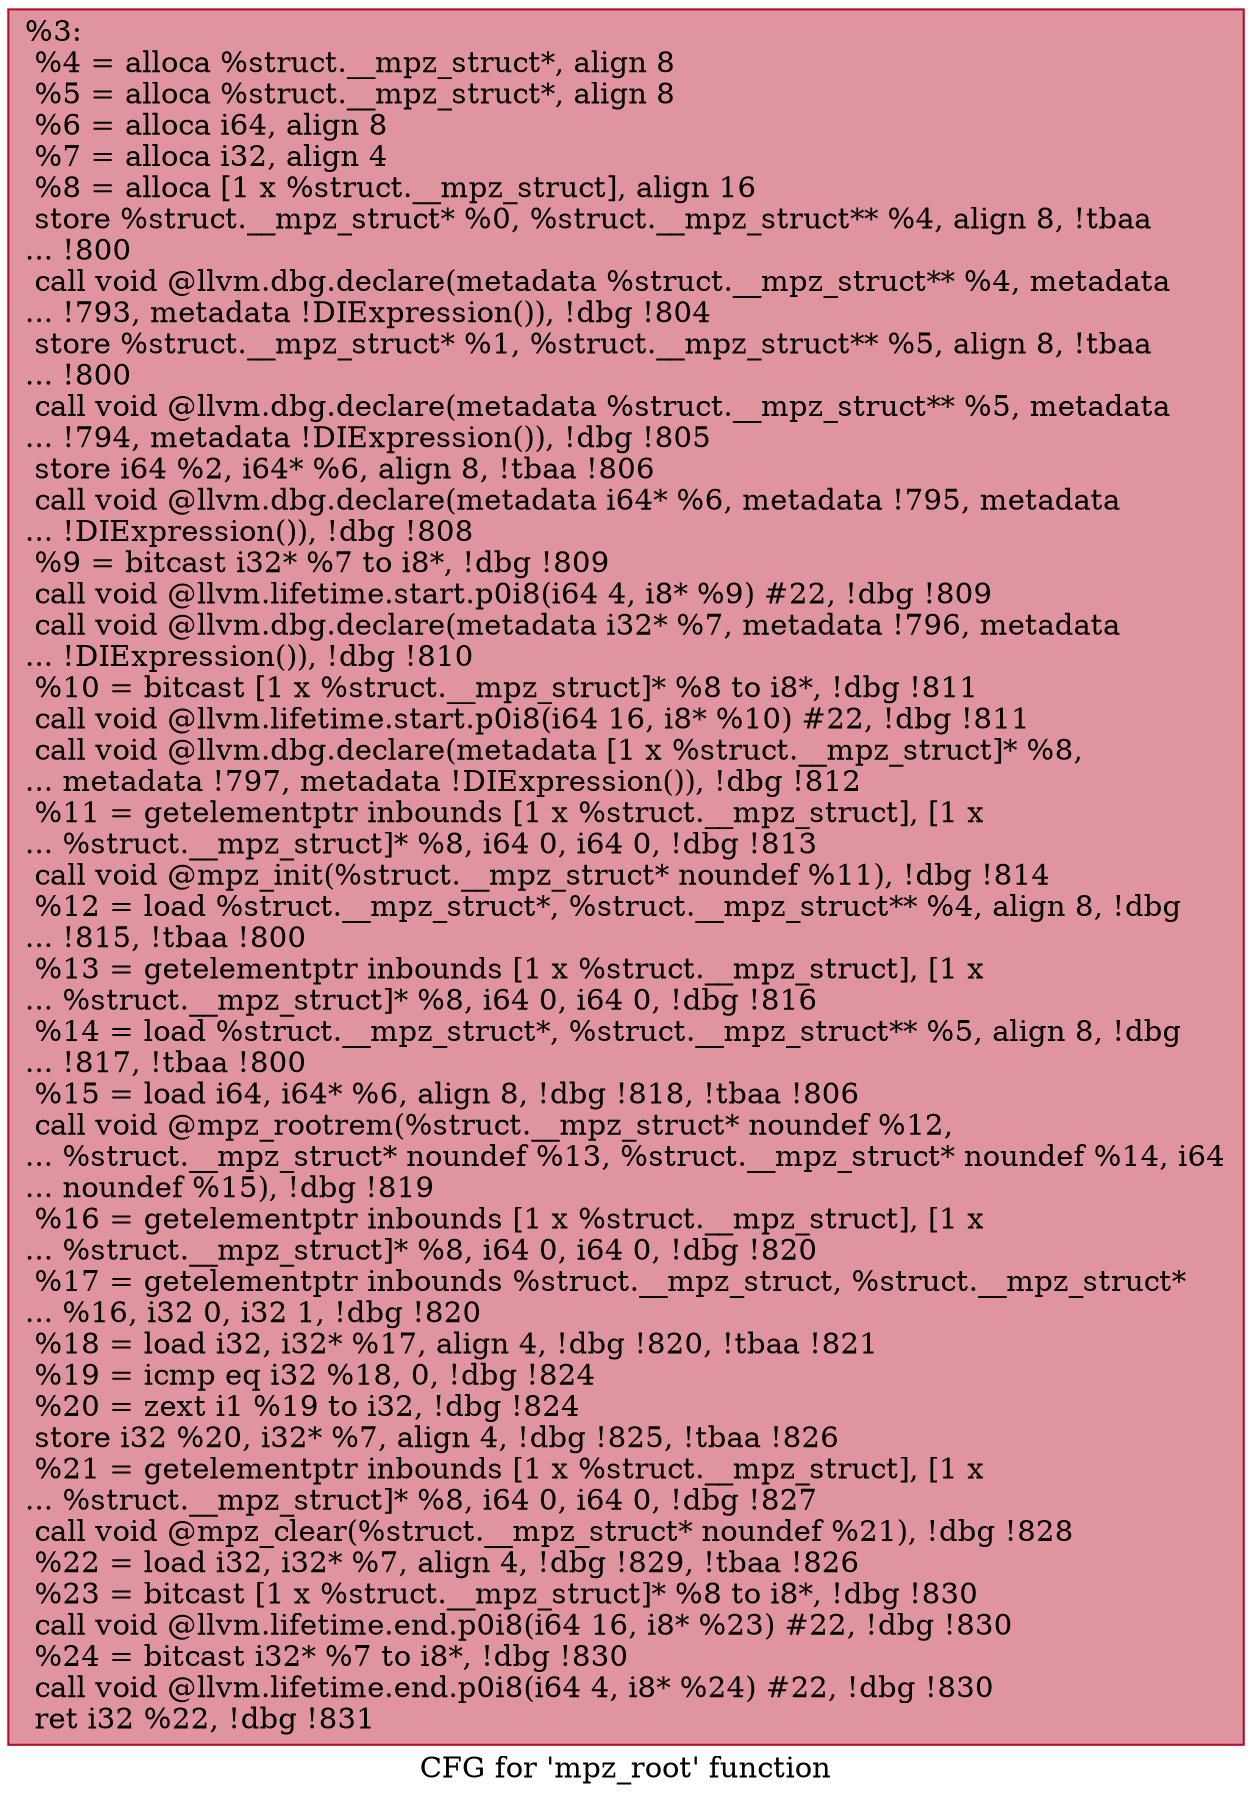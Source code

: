 digraph "CFG for 'mpz_root' function" {
	label="CFG for 'mpz_root' function";

	Node0x2818d00 [shape=record,color="#b70d28ff", style=filled, fillcolor="#b70d2870",label="{%3:\l  %4 = alloca %struct.__mpz_struct*, align 8\l  %5 = alloca %struct.__mpz_struct*, align 8\l  %6 = alloca i64, align 8\l  %7 = alloca i32, align 4\l  %8 = alloca [1 x %struct.__mpz_struct], align 16\l  store %struct.__mpz_struct* %0, %struct.__mpz_struct** %4, align 8, !tbaa\l... !800\l  call void @llvm.dbg.declare(metadata %struct.__mpz_struct** %4, metadata\l... !793, metadata !DIExpression()), !dbg !804\l  store %struct.__mpz_struct* %1, %struct.__mpz_struct** %5, align 8, !tbaa\l... !800\l  call void @llvm.dbg.declare(metadata %struct.__mpz_struct** %5, metadata\l... !794, metadata !DIExpression()), !dbg !805\l  store i64 %2, i64* %6, align 8, !tbaa !806\l  call void @llvm.dbg.declare(metadata i64* %6, metadata !795, metadata\l... !DIExpression()), !dbg !808\l  %9 = bitcast i32* %7 to i8*, !dbg !809\l  call void @llvm.lifetime.start.p0i8(i64 4, i8* %9) #22, !dbg !809\l  call void @llvm.dbg.declare(metadata i32* %7, metadata !796, metadata\l... !DIExpression()), !dbg !810\l  %10 = bitcast [1 x %struct.__mpz_struct]* %8 to i8*, !dbg !811\l  call void @llvm.lifetime.start.p0i8(i64 16, i8* %10) #22, !dbg !811\l  call void @llvm.dbg.declare(metadata [1 x %struct.__mpz_struct]* %8,\l... metadata !797, metadata !DIExpression()), !dbg !812\l  %11 = getelementptr inbounds [1 x %struct.__mpz_struct], [1 x\l... %struct.__mpz_struct]* %8, i64 0, i64 0, !dbg !813\l  call void @mpz_init(%struct.__mpz_struct* noundef %11), !dbg !814\l  %12 = load %struct.__mpz_struct*, %struct.__mpz_struct** %4, align 8, !dbg\l... !815, !tbaa !800\l  %13 = getelementptr inbounds [1 x %struct.__mpz_struct], [1 x\l... %struct.__mpz_struct]* %8, i64 0, i64 0, !dbg !816\l  %14 = load %struct.__mpz_struct*, %struct.__mpz_struct** %5, align 8, !dbg\l... !817, !tbaa !800\l  %15 = load i64, i64* %6, align 8, !dbg !818, !tbaa !806\l  call void @mpz_rootrem(%struct.__mpz_struct* noundef %12,\l... %struct.__mpz_struct* noundef %13, %struct.__mpz_struct* noundef %14, i64\l... noundef %15), !dbg !819\l  %16 = getelementptr inbounds [1 x %struct.__mpz_struct], [1 x\l... %struct.__mpz_struct]* %8, i64 0, i64 0, !dbg !820\l  %17 = getelementptr inbounds %struct.__mpz_struct, %struct.__mpz_struct*\l... %16, i32 0, i32 1, !dbg !820\l  %18 = load i32, i32* %17, align 4, !dbg !820, !tbaa !821\l  %19 = icmp eq i32 %18, 0, !dbg !824\l  %20 = zext i1 %19 to i32, !dbg !824\l  store i32 %20, i32* %7, align 4, !dbg !825, !tbaa !826\l  %21 = getelementptr inbounds [1 x %struct.__mpz_struct], [1 x\l... %struct.__mpz_struct]* %8, i64 0, i64 0, !dbg !827\l  call void @mpz_clear(%struct.__mpz_struct* noundef %21), !dbg !828\l  %22 = load i32, i32* %7, align 4, !dbg !829, !tbaa !826\l  %23 = bitcast [1 x %struct.__mpz_struct]* %8 to i8*, !dbg !830\l  call void @llvm.lifetime.end.p0i8(i64 16, i8* %23) #22, !dbg !830\l  %24 = bitcast i32* %7 to i8*, !dbg !830\l  call void @llvm.lifetime.end.p0i8(i64 4, i8* %24) #22, !dbg !830\l  ret i32 %22, !dbg !831\l}"];
}
